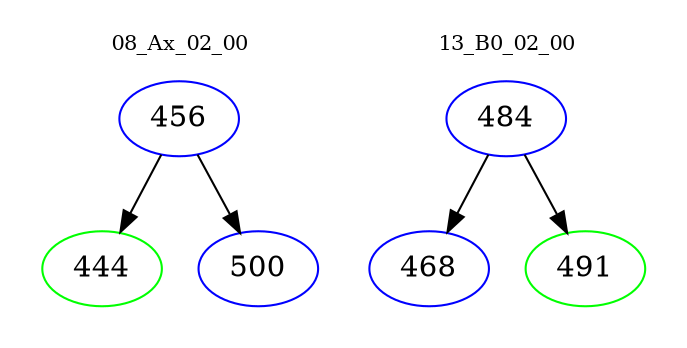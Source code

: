 digraph{
subgraph cluster_0 {
color = white
label = "08_Ax_02_00";
fontsize=10;
T0_456 [label="456", color="blue"]
T0_456 -> T0_444 [color="black"]
T0_444 [label="444", color="green"]
T0_456 -> T0_500 [color="black"]
T0_500 [label="500", color="blue"]
}
subgraph cluster_1 {
color = white
label = "13_B0_02_00";
fontsize=10;
T1_484 [label="484", color="blue"]
T1_484 -> T1_468 [color="black"]
T1_468 [label="468", color="blue"]
T1_484 -> T1_491 [color="black"]
T1_491 [label="491", color="green"]
}
}
